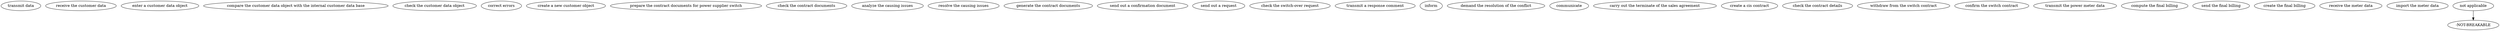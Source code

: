 strict digraph "doc-2.2" {
	graph [name="doc-2.2"];
	"transmit data"	[attrs="{'type': 'Activity', 'label': 'transmit data'}"];
	"receive the customer data"	[attrs="{'type': 'Activity', 'label': 'receive the customer data'}"];
	"enter a customer data object"	[attrs="{'type': 'Activity', 'label': 'enter a customer data object'}"];
	"compare the customer data object with the internal customer data base"	[attrs="{'type': 'Activity', 'label': 'compare the customer data object with the internal customer data base'}"];
	"check the customer data object"	[attrs="{'type': 'Activity', 'label': 'check the customer data object'}"];
	"correct errors"	[attrs="{'type': 'Activity', 'label': 'correct errors'}"];
	"create a new customer object"	[attrs="{'type': 'Activity', 'label': 'create a new customer object'}"];
	"prepare the contract documents for power supplier switch"	[attrs="{'type': 'Activity', 'label': 'prepare the contract documents for power supplier switch'}"];
	"check the contract documents"	[attrs="{'type': 'Activity', 'label': 'check the contract documents'}"];
	"analyze the causing issues"	[attrs="{'type': 'Activity', 'label': 'analyze the causing issues'}"];
	"resolve the causing issues"	[attrs="{'type': 'Activity', 'label': 'resolve the causing issues'}"];
	"generate the contract documents"	[attrs="{'type': 'Activity', 'label': 'generate the contract documents'}"];
	"send out a confirmation document"	[attrs="{'type': 'Activity', 'label': 'send out a confirmation document'}"];
	"send out a request"	[attrs="{'type': 'Activity', 'label': 'send out a request'}"];
	"check the switch-over request"	[attrs="{'type': 'Activity', 'label': 'check the switch-over request'}"];
	"transmit a response comment"	[attrs="{'type': 'Activity', 'label': 'transmit a response comment'}"];
	inform	[attrs="{'type': 'Activity', 'label': 'inform'}"];
	"demand the resolution of the conflict"	[attrs="{'type': 'Activity', 'label': 'demand the resolution of the conflict'}"];
	communicate	[attrs="{'type': 'Activity', 'label': 'communicate'}"];
	"carry out the terminate of the sales agreement"	[attrs="{'type': 'Activity', 'label': 'carry out the terminate of the sales agreement'}"];
	"create a cis contract"	[attrs="{'type': 'Activity', 'label': 'create a cis contract'}"];
	"check the contract details"	[attrs="{'type': 'Activity', 'label': 'check the contract details'}"];
	"withdraw from the switch contract"	[attrs="{'type': 'Activity', 'label': 'withdraw from the switch contract'}"];
	"confirm the switch contract"	[attrs="{'type': 'Activity', 'label': 'confirm the switch contract'}"];
	"transmit the power meter data"	[attrs="{'type': 'Activity', 'label': 'transmit the power meter data'}"];
	"compute the final billing"	[attrs="{'type': 'Activity', 'label': 'compute the final billing'}"];
	"send the final billing"	[attrs="{'type': 'Activity', 'label': 'send the final billing'}"];
	"create the final billing"	[attrs="{'type': 'Activity', 'label': 'create the final billing'}"];
	"receive the meter data"	[attrs="{'type': 'Activity', 'label': 'receive the meter data'}"];
	"import the meter data"	[attrs="{'type': 'Activity', 'label': 'import the meter data'}"];
	"not applicable"	[attrs="{'type': 'Activity', 'label': 'not applicable'}"];
	"-NOT-BREAKABLE"	[attrs="{'type': 'Activity', 'label': '-NOT-BREAKABLE'}"];
	"not applicable" -> "-NOT-BREAKABLE"	[attrs="{'type': 'flow', 'label': 'flow'}"];
}
